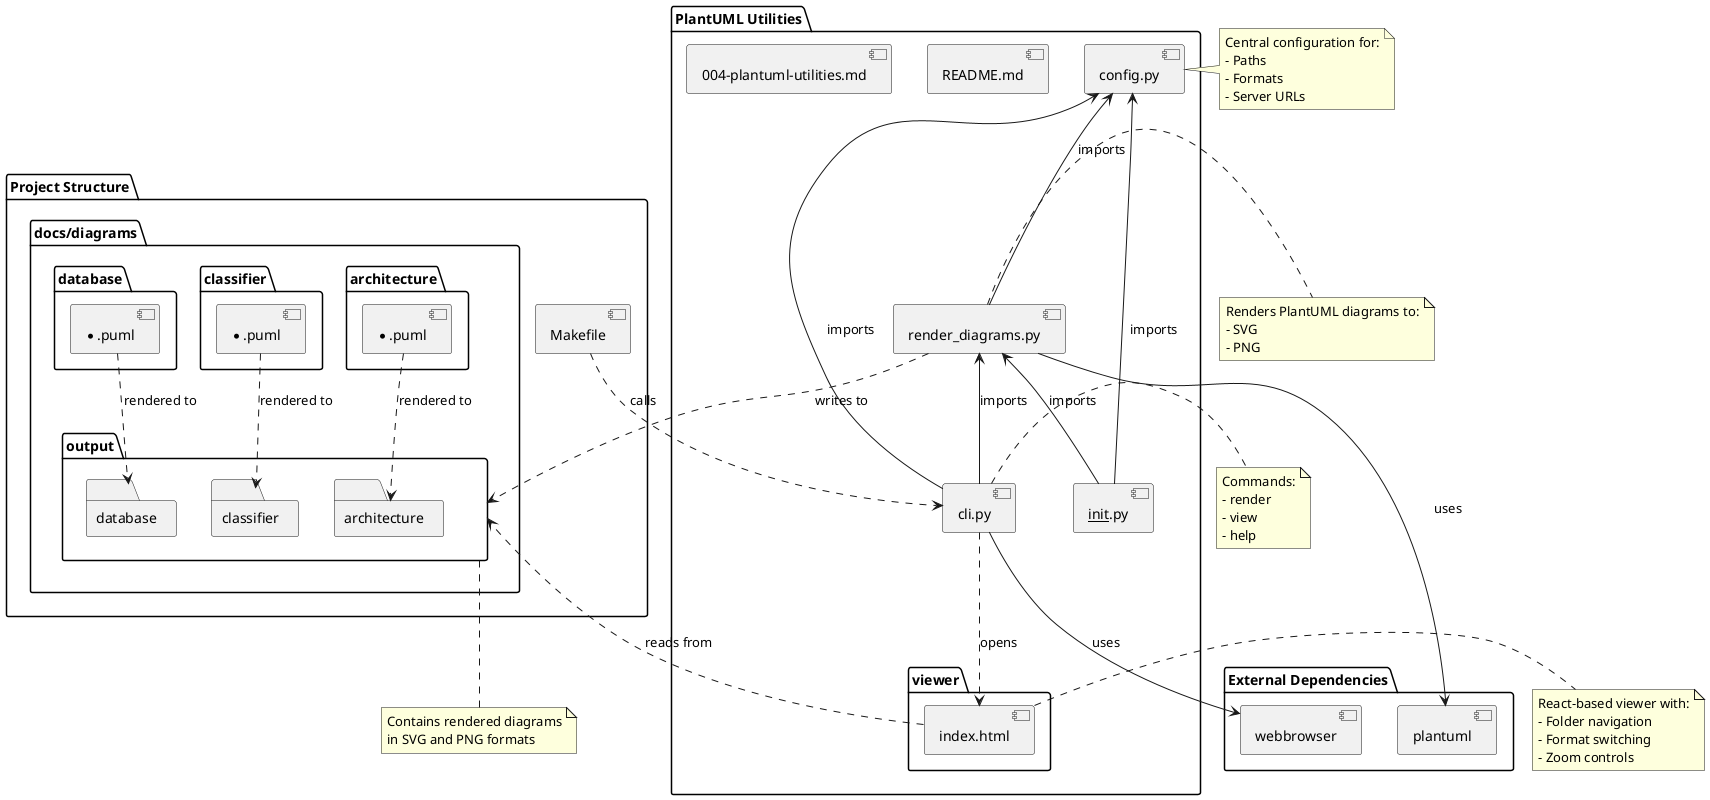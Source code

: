 @startuml "PlantUML Utilities Architecture"

' Define the components
package "PlantUML Utilities" as PumlUtils {
  [config.py] as Config
  [render_diagrams.py] as Renderer
  [cli.py] as CLI
  [__init__.py] as Init
  
  folder "viewer" {
    [index.html] as Viewer
  }
  
  [README.md] as Readme
  [004-plantuml-utilities.md] as SOP
}

package "External Dependencies" {
  [plantuml] as PlantUML
  [webbrowser] as Browser
}

package "Project Structure" {
  folder "docs/diagrams" {
    folder "architecture" as ArchFolder {
      [*.puml] as ArchDiagrams
    }
    
    folder "classifier" as ClassifierFolder {
      [*.puml] as ClassifierDiagrams
    }
    
    folder "database" as DBFolder {
      [*.puml] as DBDiagrams
    }
    
    folder "output" as OutputFolder {
      folder "architecture" as OutputArchFolder
      folder "classifier" as OutputClassifierFolder
      folder "database" as OutputDBFolder
    }
  }
  
  [Makefile] as ProjectMakefile
}

' Define the relationships
Config <-- Renderer : imports
Config <-- CLI : imports
Renderer <-- CLI : imports
Config <-- Init : imports
Renderer <-- Init : imports

CLI --> Browser : uses
Renderer --> PlantUML : uses

CLI ..> Viewer : opens
Renderer ..> OutputFolder : writes to

ProjectMakefile ..> CLI : calls

ArchDiagrams ..> OutputArchFolder : rendered to
ClassifierDiagrams ..> OutputClassifierFolder : rendered to
DBDiagrams ..> OutputDBFolder : rendered to

Viewer ..> OutputFolder : reads from

' Add notes
note right of Config
  Central configuration for:
  - Paths
  - Formats
  - Server URLs
end note

note right of Renderer
  Renders PlantUML diagrams to:
  - SVG
  - PNG
end note

note right of CLI
  Commands:
  - render
  - view
  - help
end note

note right of Viewer
  React-based viewer with:
  - Folder navigation
  - Format switching
  - Zoom controls
end note

note bottom of OutputFolder
  Contains rendered diagrams
  in SVG and PNG formats
end note

@enduml